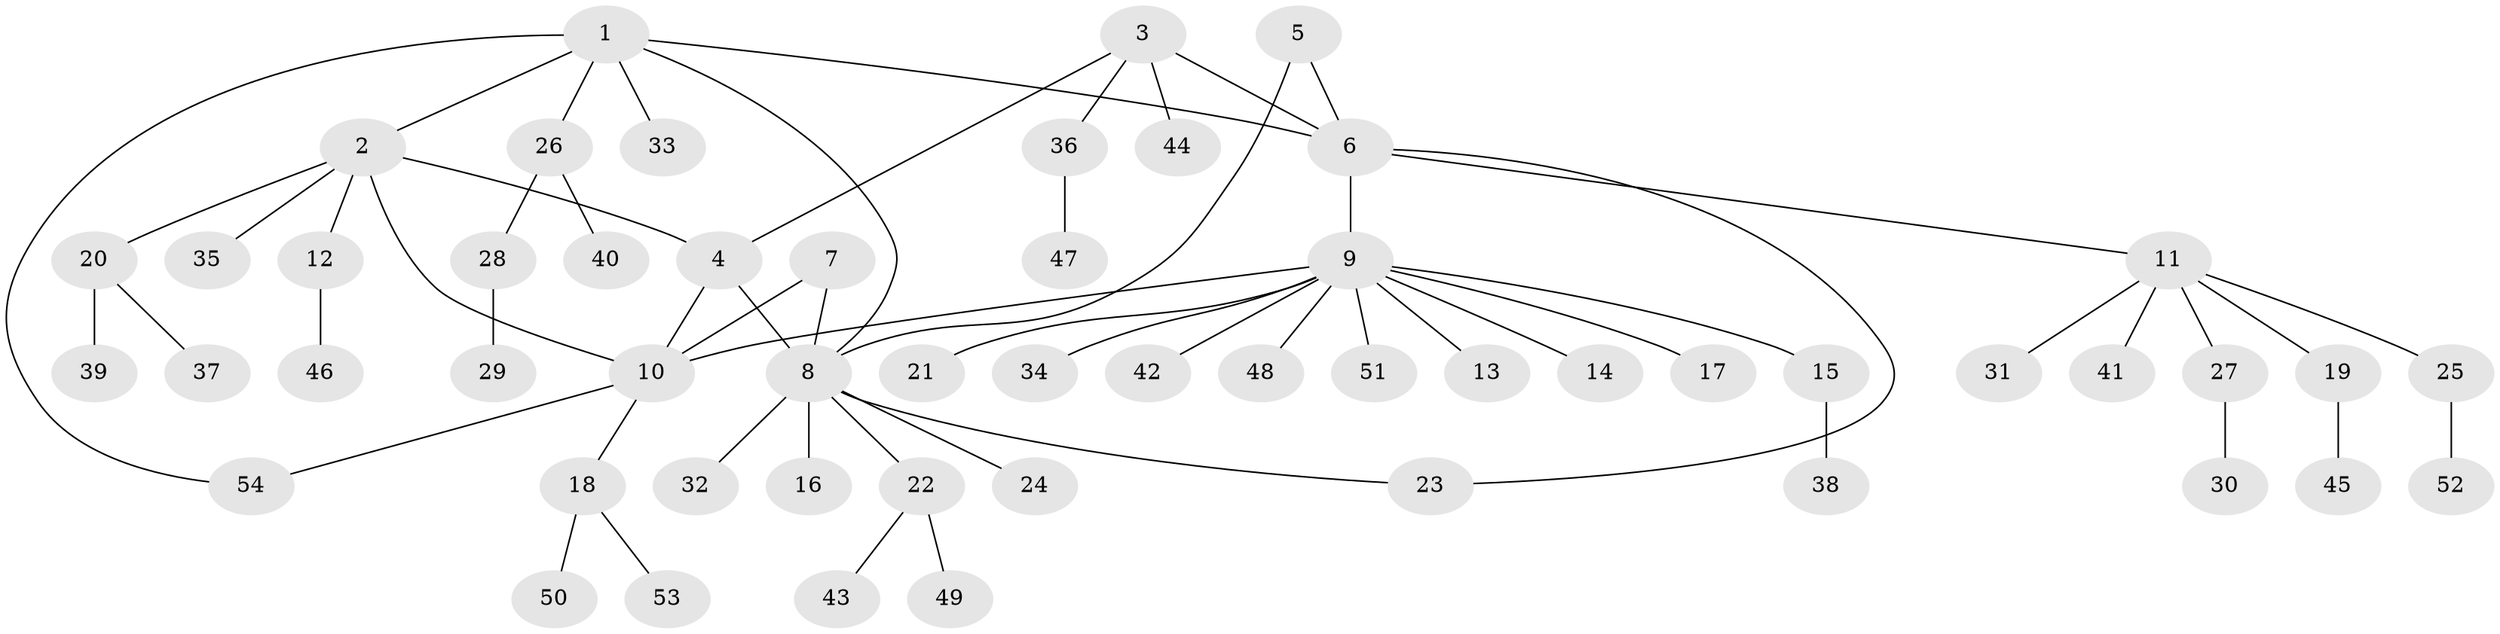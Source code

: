 // coarse degree distribution, {10: 0.024390243902439025, 7: 0.024390243902439025, 4: 0.04878048780487805, 2: 0.1951219512195122, 8: 0.024390243902439025, 15: 0.024390243902439025, 6: 0.024390243902439025, 1: 0.6341463414634146}
// Generated by graph-tools (version 1.1) at 2025/24/03/03/25 07:24:17]
// undirected, 54 vertices, 61 edges
graph export_dot {
graph [start="1"]
  node [color=gray90,style=filled];
  1;
  2;
  3;
  4;
  5;
  6;
  7;
  8;
  9;
  10;
  11;
  12;
  13;
  14;
  15;
  16;
  17;
  18;
  19;
  20;
  21;
  22;
  23;
  24;
  25;
  26;
  27;
  28;
  29;
  30;
  31;
  32;
  33;
  34;
  35;
  36;
  37;
  38;
  39;
  40;
  41;
  42;
  43;
  44;
  45;
  46;
  47;
  48;
  49;
  50;
  51;
  52;
  53;
  54;
  1 -- 2;
  1 -- 6;
  1 -- 8;
  1 -- 26;
  1 -- 33;
  1 -- 54;
  2 -- 4;
  2 -- 10;
  2 -- 12;
  2 -- 20;
  2 -- 35;
  3 -- 4;
  3 -- 6;
  3 -- 36;
  3 -- 44;
  4 -- 8;
  4 -- 10;
  5 -- 6;
  5 -- 8;
  6 -- 9;
  6 -- 11;
  6 -- 23;
  7 -- 8;
  7 -- 10;
  8 -- 16;
  8 -- 22;
  8 -- 23;
  8 -- 24;
  8 -- 32;
  9 -- 10;
  9 -- 13;
  9 -- 14;
  9 -- 15;
  9 -- 17;
  9 -- 21;
  9 -- 34;
  9 -- 42;
  9 -- 48;
  9 -- 51;
  10 -- 18;
  10 -- 54;
  11 -- 19;
  11 -- 25;
  11 -- 27;
  11 -- 31;
  11 -- 41;
  12 -- 46;
  15 -- 38;
  18 -- 50;
  18 -- 53;
  19 -- 45;
  20 -- 37;
  20 -- 39;
  22 -- 43;
  22 -- 49;
  25 -- 52;
  26 -- 28;
  26 -- 40;
  27 -- 30;
  28 -- 29;
  36 -- 47;
}
